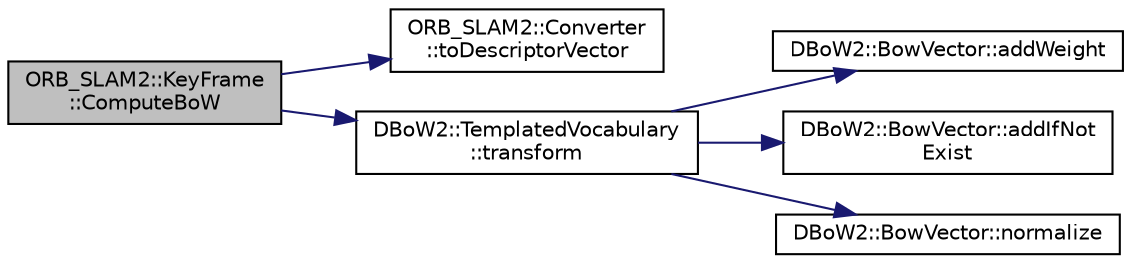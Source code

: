 digraph "ORB_SLAM2::KeyFrame::ComputeBoW"
{
  edge [fontname="Helvetica",fontsize="10",labelfontname="Helvetica",labelfontsize="10"];
  node [fontname="Helvetica",fontsize="10",shape=record];
  rankdir="LR";
  Node24 [label="ORB_SLAM2::KeyFrame\l::ComputeBoW",height=0.2,width=0.4,color="black", fillcolor="grey75", style="filled", fontcolor="black"];
  Node24 -> Node25 [color="midnightblue",fontsize="10",style="solid",fontname="Helvetica"];
  Node25 [label="ORB_SLAM2::Converter\l::toDescriptorVector",height=0.2,width=0.4,color="black", fillcolor="white", style="filled",URL="$class_o_r_b___s_l_a_m2_1_1_converter.html#abef47701eefdbc74c2c1625c140963fd",tooltip="一个描述子矩阵到一串单行的描述子向量 "];
  Node24 -> Node26 [color="midnightblue",fontsize="10",style="solid",fontname="Helvetica"];
  Node26 [label="DBoW2::TemplatedVocabulary\l::transform",height=0.2,width=0.4,color="black", fillcolor="white", style="filled",URL="$class_d_bo_w2_1_1_templated_vocabulary.html#a01de3bebec37624439c7d3baf6651ff0"];
  Node26 -> Node27 [color="midnightblue",fontsize="10",style="solid",fontname="Helvetica"];
  Node27 [label="DBoW2::BowVector::addWeight",height=0.2,width=0.4,color="black", fillcolor="white", style="filled",URL="$class_d_bo_w2_1_1_bow_vector.html#a3ac92a805b252c93dc6535240d02df47"];
  Node26 -> Node28 [color="midnightblue",fontsize="10",style="solid",fontname="Helvetica"];
  Node28 [label="DBoW2::BowVector::addIfNot\lExist",height=0.2,width=0.4,color="black", fillcolor="white", style="filled",URL="$class_d_bo_w2_1_1_bow_vector.html#a5ddf10e444d10425e5bd3568dc7ffe5e"];
  Node26 -> Node29 [color="midnightblue",fontsize="10",style="solid",fontname="Helvetica"];
  Node29 [label="DBoW2::BowVector::normalize",height=0.2,width=0.4,color="black", fillcolor="white", style="filled",URL="$class_d_bo_w2_1_1_bow_vector.html#acd2dd34023e3053a4cc75d70c8b6ac13"];
}

